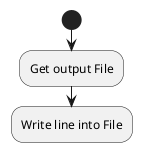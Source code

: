 @startuml
'https://plantuml.com/activity-diagram-beta

start
    :Get output File;
    :Write line into File;
    kill

@enduml
